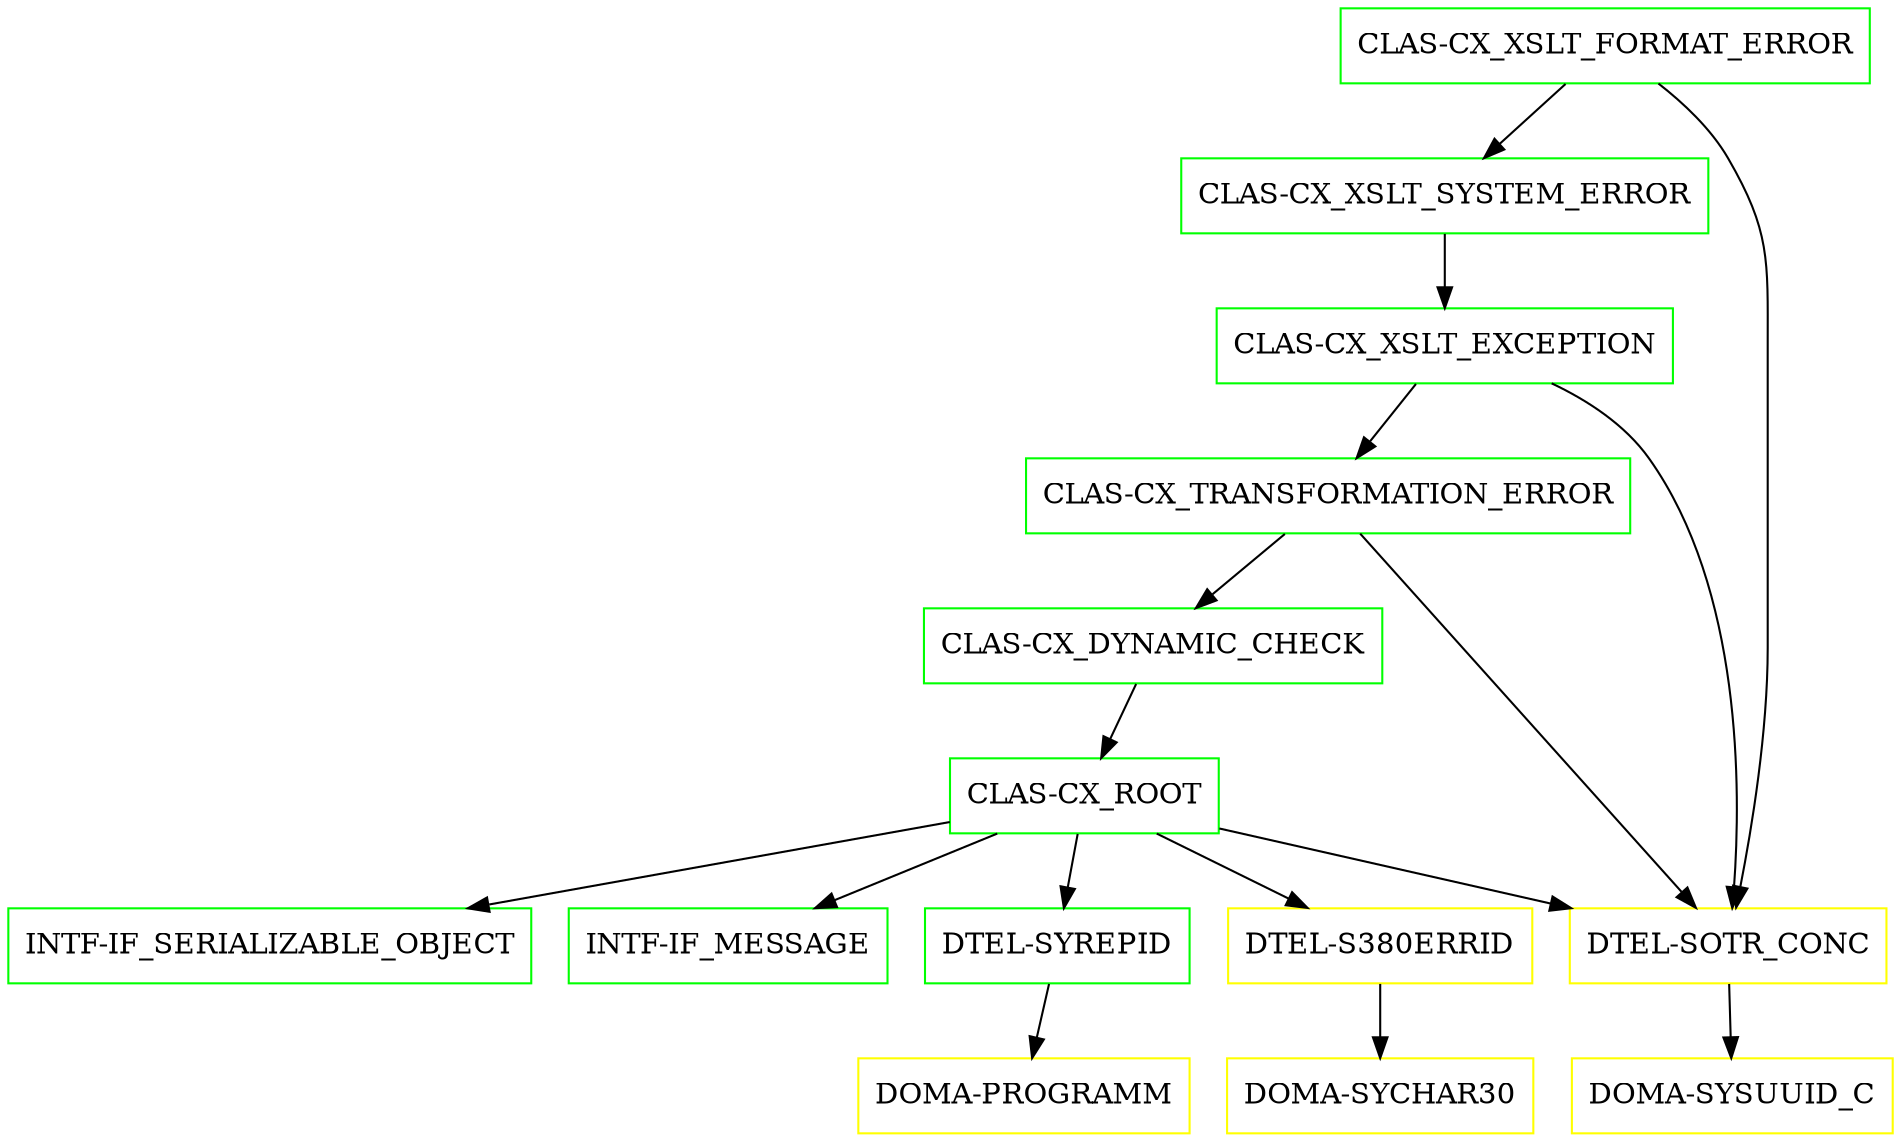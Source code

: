 digraph G {
  "CLAS-CX_XSLT_FORMAT_ERROR" [shape=box,color=green];
  "CLAS-CX_XSLT_SYSTEM_ERROR" [shape=box,color=green,URL="./CLAS_CX_XSLT_SYSTEM_ERROR.html"];
  "CLAS-CX_XSLT_EXCEPTION" [shape=box,color=green,URL="./CLAS_CX_XSLT_EXCEPTION.html"];
  "CLAS-CX_TRANSFORMATION_ERROR" [shape=box,color=green,URL="./CLAS_CX_TRANSFORMATION_ERROR.html"];
  "CLAS-CX_DYNAMIC_CHECK" [shape=box,color=green,URL="./CLAS_CX_DYNAMIC_CHECK.html"];
  "CLAS-CX_ROOT" [shape=box,color=green,URL="./CLAS_CX_ROOT.html"];
  "INTF-IF_SERIALIZABLE_OBJECT" [shape=box,color=green,URL="./INTF_IF_SERIALIZABLE_OBJECT.html"];
  "INTF-IF_MESSAGE" [shape=box,color=green,URL="./INTF_IF_MESSAGE.html"];
  "DTEL-SYREPID" [shape=box,color=green,URL="./DTEL_SYREPID.html"];
  "DOMA-PROGRAMM" [shape=box,color=yellow,URL="./DOMA_PROGRAMM.html"];
  "DTEL-S380ERRID" [shape=box,color=yellow,URL="./DTEL_S380ERRID.html"];
  "DOMA-SYCHAR30" [shape=box,color=yellow,URL="./DOMA_SYCHAR30.html"];
  "DTEL-SOTR_CONC" [shape=box,color=yellow,URL="./DTEL_SOTR_CONC.html"];
  "DOMA-SYSUUID_C" [shape=box,color=yellow,URL="./DOMA_SYSUUID_C.html"];
  "CLAS-CX_XSLT_FORMAT_ERROR" -> "DTEL-SOTR_CONC";
  "CLAS-CX_XSLT_FORMAT_ERROR" -> "CLAS-CX_XSLT_SYSTEM_ERROR";
  "CLAS-CX_XSLT_SYSTEM_ERROR" -> "CLAS-CX_XSLT_EXCEPTION";
  "CLAS-CX_XSLT_EXCEPTION" -> "DTEL-SOTR_CONC";
  "CLAS-CX_XSLT_EXCEPTION" -> "CLAS-CX_TRANSFORMATION_ERROR";
  "CLAS-CX_TRANSFORMATION_ERROR" -> "DTEL-SOTR_CONC";
  "CLAS-CX_TRANSFORMATION_ERROR" -> "CLAS-CX_DYNAMIC_CHECK";
  "CLAS-CX_DYNAMIC_CHECK" -> "CLAS-CX_ROOT";
  "CLAS-CX_ROOT" -> "DTEL-SOTR_CONC";
  "CLAS-CX_ROOT" -> "DTEL-S380ERRID";
  "CLAS-CX_ROOT" -> "DTEL-SYREPID";
  "CLAS-CX_ROOT" -> "INTF-IF_MESSAGE";
  "CLAS-CX_ROOT" -> "INTF-IF_SERIALIZABLE_OBJECT";
  "DTEL-SYREPID" -> "DOMA-PROGRAMM";
  "DTEL-S380ERRID" -> "DOMA-SYCHAR30";
  "DTEL-SOTR_CONC" -> "DOMA-SYSUUID_C";
}
